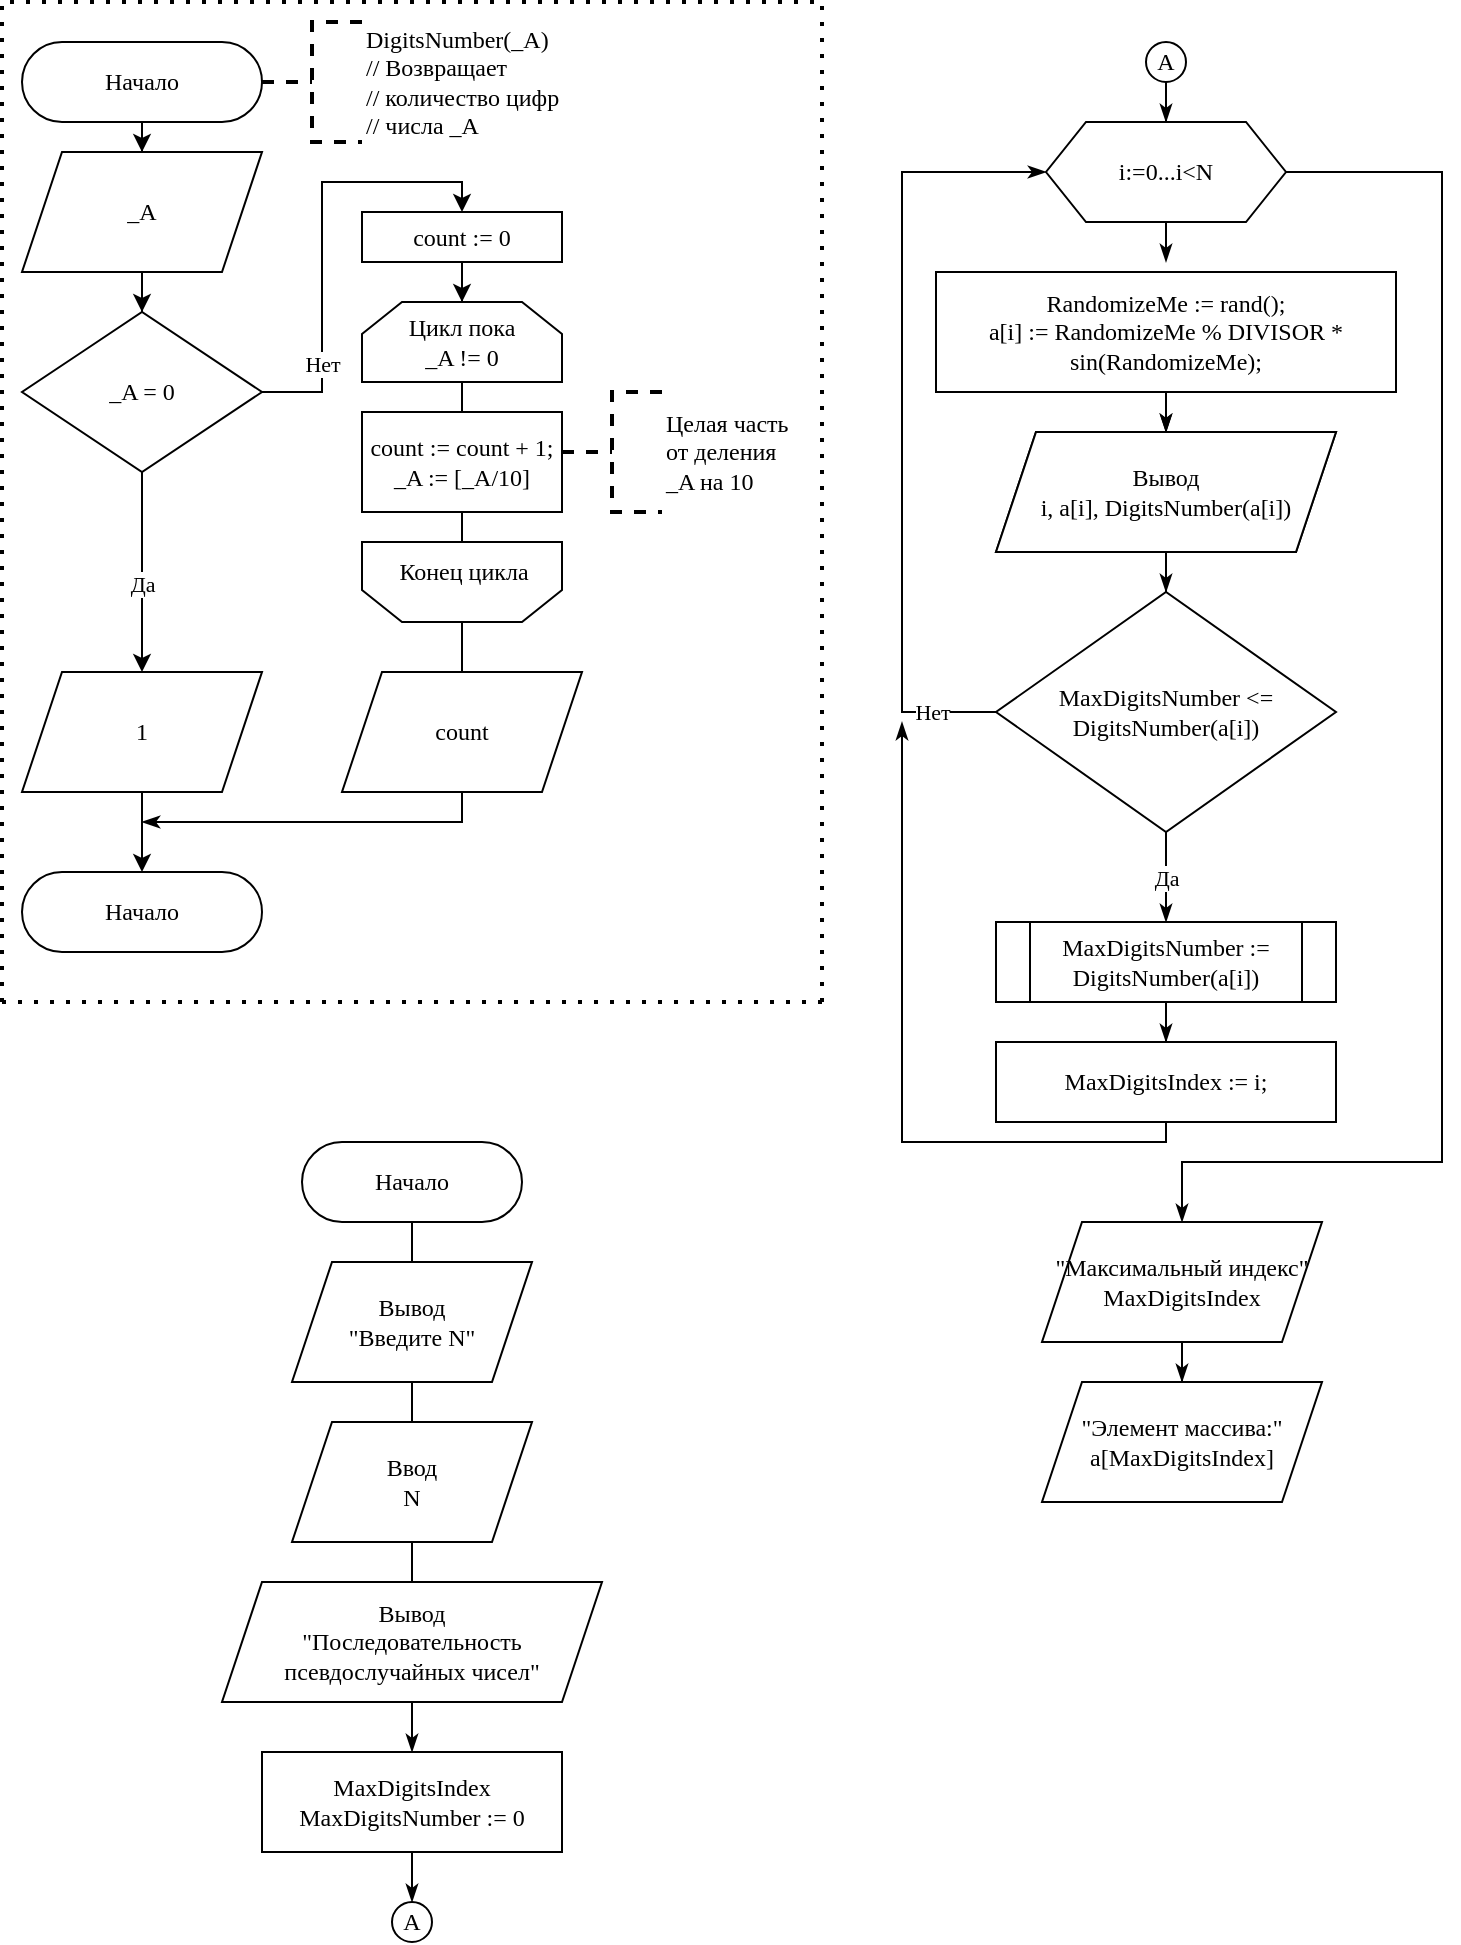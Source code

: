 <mxfile version="14.0.1" type="github">
  <diagram id="bkQqEIbe-VhgmHZrJ1t0" name="Page-1">
    <mxGraphModel dx="568" dy="401" grid="1" gridSize="10" guides="1" tooltips="1" connect="1" arrows="1" fold="1" page="1" pageScale="1" pageWidth="827" pageHeight="1169" math="0" shadow="0">
      <root>
        <mxCell id="0" />
        <mxCell id="1" parent="0" />
        <mxCell id="5rwyCiuya1J5BVVS9E9V-3" value="" style="edgeStyle=orthogonalEdgeStyle;rounded=0;orthogonalLoop=1;jettySize=auto;html=1;endArrow=none;endFill=0;fontFamily=Consolas;" parent="1" source="5rwyCiuya1J5BVVS9E9V-1" target="5rwyCiuya1J5BVVS9E9V-2" edge="1">
          <mxGeometry relative="1" as="geometry" />
        </mxCell>
        <mxCell id="5rwyCiuya1J5BVVS9E9V-1" value="&lt;div&gt;Начало&lt;/div&gt;" style="rounded=1;whiteSpace=wrap;html=1;arcSize=50;fontFamily=Consolas;" parent="1" vertex="1">
          <mxGeometry x="200" y="620" width="110" height="40" as="geometry" />
        </mxCell>
        <mxCell id="5rwyCiuya1J5BVVS9E9V-2" value="&lt;div&gt;Вывод&lt;/div&gt;&lt;div&gt;&quot;Введите N&quot;&lt;br&gt;&lt;/div&gt;" style="shape=parallelogram;perimeter=parallelogramPerimeter;whiteSpace=wrap;html=1;fixedSize=1;rounded=1;arcSize=0;fontFamily=Consolas;" parent="1" vertex="1">
          <mxGeometry x="195" y="680" width="120" height="60" as="geometry" />
        </mxCell>
        <mxCell id="Fq7ygxc2qLZX_tcr9OD_-17" value="" style="edgeStyle=orthogonalEdgeStyle;rounded=0;orthogonalLoop=1;jettySize=auto;html=1;endArrow=none;endFill=0;strokeColor=#000000;strokeWidth=1;fontFamily=Consolas;" parent="1" source="5rwyCiuya1J5BVVS9E9V-4" target="5rwyCiuya1J5BVVS9E9V-2" edge="1">
          <mxGeometry relative="1" as="geometry" />
        </mxCell>
        <mxCell id="Fq7ygxc2qLZX_tcr9OD_-19" value="" style="edgeStyle=orthogonalEdgeStyle;rounded=0;orthogonalLoop=1;jettySize=auto;html=1;endArrow=none;endFill=0;strokeColor=#000000;strokeWidth=1;fontFamily=Consolas;" parent="1" source="5rwyCiuya1J5BVVS9E9V-4" edge="1">
          <mxGeometry relative="1" as="geometry">
            <mxPoint x="255" y="840" as="targetPoint" />
          </mxGeometry>
        </mxCell>
        <mxCell id="5rwyCiuya1J5BVVS9E9V-4" value="&lt;div&gt;Ввод&lt;/div&gt;&lt;div&gt;N&lt;br&gt;&lt;/div&gt;" style="shape=parallelogram;perimeter=parallelogramPerimeter;whiteSpace=wrap;html=1;fixedSize=1;rounded=1;arcSize=0;fontFamily=Consolas;" parent="1" vertex="1">
          <mxGeometry x="195" y="760" width="120" height="60" as="geometry" />
        </mxCell>
        <mxCell id="5rwyCiuya1J5BVVS9E9V-6" style="edgeStyle=orthogonalEdgeStyle;rounded=0;orthogonalLoop=1;jettySize=auto;html=1;exitX=0.5;exitY=1;exitDx=0;exitDy=0;fontFamily=Consolas;" parent="1" source="5rwyCiuya1J5BVVS9E9V-4" target="5rwyCiuya1J5BVVS9E9V-4" edge="1">
          <mxGeometry relative="1" as="geometry" />
        </mxCell>
        <mxCell id="iHEAeSneq3tE51cVCp4O-58" style="edgeStyle=orthogonalEdgeStyle;rounded=0;orthogonalLoop=1;jettySize=auto;html=1;endArrow=classicThin;endFill=1;fontFamily=Consolas;" edge="1" parent="1" source="Fq7ygxc2qLZX_tcr9OD_-28">
          <mxGeometry relative="1" as="geometry">
            <mxPoint x="632" y="180" as="targetPoint" />
          </mxGeometry>
        </mxCell>
        <mxCell id="iHEAeSneq3tE51cVCp4O-77" style="edgeStyle=orthogonalEdgeStyle;rounded=0;orthogonalLoop=1;jettySize=auto;html=1;endArrow=classicThin;endFill=1;fontFamily=Consolas;entryX=0.5;entryY=0;entryDx=0;entryDy=0;" edge="1" parent="1" source="Fq7ygxc2qLZX_tcr9OD_-28" target="iHEAeSneq3tE51cVCp4O-83">
          <mxGeometry relative="1" as="geometry">
            <mxPoint x="640" y="650" as="targetPoint" />
            <Array as="points">
              <mxPoint x="770" y="135" />
              <mxPoint x="770" y="630" />
              <mxPoint x="640" y="630" />
            </Array>
          </mxGeometry>
        </mxCell>
        <mxCell id="Fq7ygxc2qLZX_tcr9OD_-28" value="i:=0...i&amp;lt;N" style="shape=hexagon;perimeter=hexagonPerimeter2;whiteSpace=wrap;html=1;fixedSize=1;strokeWidth=1;fontFamily=Consolas;" parent="1" vertex="1">
          <mxGeometry x="572" y="110" width="120" height="50" as="geometry" />
        </mxCell>
        <mxCell id="Fq7ygxc2qLZX_tcr9OD_-34" value="" style="edgeStyle=orthogonalEdgeStyle;rounded=0;orthogonalLoop=1;jettySize=auto;html=1;endArrow=classicThin;endFill=1;strokeColor=#000000;strokeWidth=1;fontFamily=Consolas;" parent="1" source="Fq7ygxc2qLZX_tcr9OD_-29" target="Fq7ygxc2qLZX_tcr9OD_-33" edge="1">
          <mxGeometry relative="1" as="geometry" />
        </mxCell>
        <mxCell id="Fq7ygxc2qLZX_tcr9OD_-29" value="&lt;div&gt;RandomizeMe := rand();&lt;br&gt;&lt;/div&gt;&lt;div&gt;a[i] := RandomizeMe % DIVISOR * sin(RandomizeMe);&lt;/div&gt;" style="whiteSpace=wrap;html=1;strokeWidth=1;fontFamily=Consolas;" parent="1" vertex="1">
          <mxGeometry x="517" y="185" width="230" height="60" as="geometry" />
        </mxCell>
        <mxCell id="Fq7ygxc2qLZX_tcr9OD_-35" value="Нет" style="edgeStyle=orthogonalEdgeStyle;rounded=0;orthogonalLoop=1;jettySize=auto;html=1;endArrow=classicThin;endFill=1;strokeWidth=1;fontFamily=Consolas;exitX=0;exitY=0.5;exitDx=0;exitDy=0;" parent="1" source="iHEAeSneq3tE51cVCp4O-63" edge="1">
          <mxGeometry x="-0.832" relative="1" as="geometry">
            <mxPoint x="572" y="135" as="targetPoint" />
            <Array as="points">
              <mxPoint x="500" y="405" />
              <mxPoint x="500" y="135" />
            </Array>
            <mxPoint x="497" y="505" as="sourcePoint" />
            <mxPoint as="offset" />
          </mxGeometry>
        </mxCell>
        <mxCell id="Fq7ygxc2qLZX_tcr9OD_-33" value="&lt;div&gt;Вывод&lt;/div&gt;&lt;div&gt;i, a[i], DigitsNumber(a[i])&lt;/div&gt;" style="shape=parallelogram;perimeter=parallelogramPerimeter;whiteSpace=wrap;html=1;fixedSize=1;strokeWidth=1;fontFamily=Consolas;" parent="1" vertex="1">
          <mxGeometry x="547" y="265" width="170" height="60" as="geometry" />
        </mxCell>
        <mxCell id="iHEAeSneq3tE51cVCp4O-62" style="edgeStyle=orthogonalEdgeStyle;rounded=0;orthogonalLoop=1;jettySize=auto;html=1;entryX=0.5;entryY=0;entryDx=0;entryDy=0;endArrow=classicThin;endFill=1;fontFamily=Consolas;" edge="1" parent="1" source="Fq7ygxc2qLZX_tcr9OD_-36" target="iHEAeSneq3tE51cVCp4O-61">
          <mxGeometry relative="1" as="geometry" />
        </mxCell>
        <mxCell id="Fq7ygxc2qLZX_tcr9OD_-36" value="&lt;div&gt;Вывод&lt;/div&gt;&lt;div&gt;&quot;Последовательность&lt;/div&gt;&lt;div&gt;псевдослучайных чисел&quot;&lt;br&gt;&lt;/div&gt;" style="shape=parallelogram;perimeter=parallelogramPerimeter;whiteSpace=wrap;html=1;fixedSize=1;rounded=1;arcSize=0;fontFamily=Consolas;" parent="1" vertex="1">
          <mxGeometry x="160" y="840" width="190" height="60" as="geometry" />
        </mxCell>
        <mxCell id="iHEAeSneq3tE51cVCp4O-12" value="" style="edgeStyle=orthogonalEdgeStyle;rounded=0;orthogonalLoop=1;jettySize=auto;html=1;endArrow=classic;endFill=1;fontFamily=Consolas;" edge="1" parent="1" source="fqr5YVxQ2FodwoZgZFr7-1" target="iHEAeSneq3tE51cVCp4O-11">
          <mxGeometry relative="1" as="geometry" />
        </mxCell>
        <mxCell id="fqr5YVxQ2FodwoZgZFr7-1" value="&lt;div&gt;Начало&lt;/div&gt;" style="rounded=1;whiteSpace=wrap;html=1;arcSize=50;fontFamily=Consolas;" parent="1" vertex="1">
          <mxGeometry x="60" y="70" width="120" height="40" as="geometry" />
        </mxCell>
        <mxCell id="iHEAeSneq3tE51cVCp4O-1" value="&lt;div&gt;DigitsNumber(_A)&lt;/div&gt;&lt;div&gt;// Возвращает&lt;/div&gt;&lt;div&gt;// количество цифр&lt;/div&gt;&lt;div&gt;// числа _A&lt;br&gt;&lt;/div&gt;" style="strokeWidth=2;html=1;shape=mxgraph.flowchart.annotation_2;align=left;labelPosition=right;pointerEvents=1;fontFamily=Consolas;dashed=1;" vertex="1" parent="1">
          <mxGeometry x="180" y="60" width="50" height="60" as="geometry" />
        </mxCell>
        <mxCell id="iHEAeSneq3tE51cVCp4O-5" value="Да" style="edgeStyle=orthogonalEdgeStyle;rounded=0;orthogonalLoop=1;jettySize=auto;html=1;endArrow=classic;endFill=1;fontFamily=Consolas;" edge="1" parent="1" source="iHEAeSneq3tE51cVCp4O-2" target="iHEAeSneq3tE51cVCp4O-4">
          <mxGeometry x="0.111" relative="1" as="geometry">
            <mxPoint as="offset" />
          </mxGeometry>
        </mxCell>
        <mxCell id="iHEAeSneq3tE51cVCp4O-9" value="Нет" style="edgeStyle=orthogonalEdgeStyle;rounded=0;orthogonalLoop=1;jettySize=auto;html=1;endArrow=classic;endFill=1;fontFamily=Consolas;entryX=0.5;entryY=0;entryDx=0;entryDy=0;" edge="1" parent="1" source="iHEAeSneq3tE51cVCp4O-2" target="iHEAeSneq3tE51cVCp4O-16">
          <mxGeometry x="-0.599" relative="1" as="geometry">
            <mxPoint x="280" y="150" as="targetPoint" />
            <Array as="points">
              <mxPoint x="210" y="245" />
              <mxPoint x="210" y="140" />
              <mxPoint x="280" y="140" />
            </Array>
            <mxPoint as="offset" />
          </mxGeometry>
        </mxCell>
        <mxCell id="iHEAeSneq3tE51cVCp4O-2" value="_A = 0" style="rhombus;whiteSpace=wrap;html=1;rounded=1;fontFamily=Consolas;arcSize=0;" vertex="1" parent="1">
          <mxGeometry x="60" y="205" width="120" height="80" as="geometry" />
        </mxCell>
        <mxCell id="iHEAeSneq3tE51cVCp4O-7" value="" style="edgeStyle=orthogonalEdgeStyle;rounded=0;orthogonalLoop=1;jettySize=auto;html=1;endArrow=classic;endFill=1;fontFamily=Consolas;" edge="1" parent="1" source="iHEAeSneq3tE51cVCp4O-4" target="iHEAeSneq3tE51cVCp4O-6">
          <mxGeometry relative="1" as="geometry" />
        </mxCell>
        <mxCell id="iHEAeSneq3tE51cVCp4O-4" value="1" style="shape=parallelogram;perimeter=parallelogramPerimeter;whiteSpace=wrap;html=1;fixedSize=1;rounded=1;fontFamily=Consolas;arcSize=0;" vertex="1" parent="1">
          <mxGeometry x="60" y="385" width="120" height="60" as="geometry" />
        </mxCell>
        <mxCell id="iHEAeSneq3tE51cVCp4O-6" value="&lt;div&gt;Начало&lt;/div&gt;" style="rounded=1;whiteSpace=wrap;html=1;arcSize=50;fontFamily=Consolas;" vertex="1" parent="1">
          <mxGeometry x="60" y="485" width="120" height="40" as="geometry" />
        </mxCell>
        <mxCell id="iHEAeSneq3tE51cVCp4O-13" value="" style="edgeStyle=orthogonalEdgeStyle;rounded=0;orthogonalLoop=1;jettySize=auto;html=1;endArrow=classic;endFill=1;fontFamily=Consolas;" edge="1" parent="1" source="iHEAeSneq3tE51cVCp4O-11" target="iHEAeSneq3tE51cVCp4O-2">
          <mxGeometry relative="1" as="geometry" />
        </mxCell>
        <mxCell id="iHEAeSneq3tE51cVCp4O-11" value="_A" style="shape=parallelogram;perimeter=parallelogramPerimeter;whiteSpace=wrap;html=1;fixedSize=1;rounded=1;fontFamily=Consolas;arcSize=0;" vertex="1" parent="1">
          <mxGeometry x="60" y="125" width="120" height="60" as="geometry" />
        </mxCell>
        <mxCell id="iHEAeSneq3tE51cVCp4O-25" value="" style="edgeStyle=orthogonalEdgeStyle;rounded=0;orthogonalLoop=1;jettySize=auto;html=1;endArrow=none;endFill=0;fontFamily=Consolas;entryX=0.5;entryY=0;entryDx=0;entryDy=0;" edge="1" parent="1" source="iHEAeSneq3tE51cVCp4O-15" target="iHEAeSneq3tE51cVCp4O-20">
          <mxGeometry relative="1" as="geometry" />
        </mxCell>
        <mxCell id="iHEAeSneq3tE51cVCp4O-15" value="&lt;div&gt;Цикл пока&lt;/div&gt;&lt;div&gt;_A != 0&lt;/div&gt;" style="shape=loopLimit;whiteSpace=wrap;html=1;rounded=1;fontFamily=Consolas;arcSize=0;" vertex="1" parent="1">
          <mxGeometry x="230" y="200" width="100" height="40" as="geometry" />
        </mxCell>
        <mxCell id="iHEAeSneq3tE51cVCp4O-17" value="" style="edgeStyle=orthogonalEdgeStyle;rounded=0;orthogonalLoop=1;jettySize=auto;html=1;endArrow=classic;endFill=1;fontFamily=Consolas;" edge="1" parent="1" source="iHEAeSneq3tE51cVCp4O-16" target="iHEAeSneq3tE51cVCp4O-15">
          <mxGeometry relative="1" as="geometry" />
        </mxCell>
        <mxCell id="iHEAeSneq3tE51cVCp4O-16" value="count := 0" style="whiteSpace=wrap;html=1;rounded=1;arcSize=0;fontFamily=Consolas;" vertex="1" parent="1">
          <mxGeometry x="230" y="155" width="100" height="25" as="geometry" />
        </mxCell>
        <mxCell id="iHEAeSneq3tE51cVCp4O-26" style="edgeStyle=orthogonalEdgeStyle;rounded=0;orthogonalLoop=1;jettySize=auto;html=1;entryX=0.5;entryY=1;entryDx=0;entryDy=0;endArrow=none;endFill=0;fontFamily=Consolas;" edge="1" parent="1" source="iHEAeSneq3tE51cVCp4O-20" target="iHEAeSneq3tE51cVCp4O-24">
          <mxGeometry relative="1" as="geometry" />
        </mxCell>
        <mxCell id="iHEAeSneq3tE51cVCp4O-20" value="&lt;div&gt;count := count + 1;&lt;br&gt;&lt;/div&gt;&lt;div&gt;_A := [_A/10]&lt;br&gt;&lt;/div&gt;" style="whiteSpace=wrap;html=1;rounded=1;arcSize=0;fontFamily=Consolas;" vertex="1" parent="1">
          <mxGeometry x="230" y="255" width="100" height="50" as="geometry" />
        </mxCell>
        <mxCell id="iHEAeSneq3tE51cVCp4O-21" value="&lt;div&gt;Целая часть&lt;/div&gt;&lt;div&gt;от деления&lt;/div&gt;&lt;div&gt;_A на 10&lt;br&gt;&lt;/div&gt;" style="strokeWidth=2;html=1;shape=mxgraph.flowchart.annotation_2;align=left;labelPosition=right;pointerEvents=1;fontFamily=Consolas;dashed=1;" vertex="1" parent="1">
          <mxGeometry x="330" y="245" width="50" height="60" as="geometry" />
        </mxCell>
        <mxCell id="iHEAeSneq3tE51cVCp4O-28" value="" style="edgeStyle=orthogonalEdgeStyle;rounded=0;orthogonalLoop=1;jettySize=auto;html=1;endArrow=none;endFill=0;fontFamily=Consolas;" edge="1" parent="1" source="iHEAeSneq3tE51cVCp4O-24" target="iHEAeSneq3tE51cVCp4O-27">
          <mxGeometry relative="1" as="geometry" />
        </mxCell>
        <mxCell id="iHEAeSneq3tE51cVCp4O-24" value="&lt;div&gt;Конец цикла&lt;/div&gt;" style="shape=loopLimit;html=1;rounded=0;fontFamily=Consolas;arcSize=0;rotation=0;editable=1;movableLabel=1;comic=0;direction=west;flipH=0;flipV=0;verticalAlign=top;horizontal=1;whiteSpace=wrap;dropTarget=0;sketch=0;noLabel=0;overflow=visible;align=center;" vertex="1" parent="1">
          <mxGeometry x="230" y="320" width="100" height="40" as="geometry">
            <mxPoint x="1.0" y="1" as="offset" />
          </mxGeometry>
        </mxCell>
        <mxCell id="iHEAeSneq3tE51cVCp4O-29" style="edgeStyle=orthogonalEdgeStyle;rounded=0;orthogonalLoop=1;jettySize=auto;html=1;endArrow=classicThin;endFill=1;fontFamily=Consolas;" edge="1" parent="1" source="iHEAeSneq3tE51cVCp4O-27">
          <mxGeometry relative="1" as="geometry">
            <mxPoint x="120" y="460" as="targetPoint" />
            <Array as="points">
              <mxPoint x="280" y="460" />
            </Array>
          </mxGeometry>
        </mxCell>
        <mxCell id="iHEAeSneq3tE51cVCp4O-27" value="count" style="shape=parallelogram;perimeter=parallelogramPerimeter;whiteSpace=wrap;html=1;fixedSize=1;rounded=1;fontFamily=Consolas;arcSize=0;" vertex="1" parent="1">
          <mxGeometry x="220" y="385" width="120" height="60" as="geometry" />
        </mxCell>
        <mxCell id="iHEAeSneq3tE51cVCp4O-35" value="" style="edgeStyle=orthogonalEdgeStyle;rounded=0;orthogonalLoop=1;jettySize=auto;html=1;endArrow=classicThin;endFill=1;strokeColor=#000000;strokeWidth=1;fontFamily=Consolas;" edge="1" source="iHEAeSneq3tE51cVCp4O-36" target="iHEAeSneq3tE51cVCp4O-37" parent="1">
          <mxGeometry relative="1" as="geometry" />
        </mxCell>
        <mxCell id="iHEAeSneq3tE51cVCp4O-36" value="&lt;div&gt;RandomizeMe := rand();&lt;br&gt;&lt;/div&gt;&lt;div&gt;a[i] := RandomizeMe % DIVISOR * sin(RandomizeMe);&lt;/div&gt;" style="whiteSpace=wrap;html=1;strokeWidth=1;fontFamily=Consolas;" vertex="1" parent="1">
          <mxGeometry x="517" y="185" width="230" height="60" as="geometry" />
        </mxCell>
        <mxCell id="iHEAeSneq3tE51cVCp4O-64" value="" style="edgeStyle=orthogonalEdgeStyle;rounded=0;orthogonalLoop=1;jettySize=auto;html=1;endArrow=classicThin;endFill=1;fontFamily=Consolas;" edge="1" parent="1" source="iHEAeSneq3tE51cVCp4O-37" target="iHEAeSneq3tE51cVCp4O-63">
          <mxGeometry relative="1" as="geometry" />
        </mxCell>
        <mxCell id="iHEAeSneq3tE51cVCp4O-37" value="&lt;div&gt;Вывод&lt;/div&gt;&lt;div&gt;i, a[i], DigitsNumber(a[i])&lt;/div&gt;" style="shape=parallelogram;perimeter=parallelogramPerimeter;whiteSpace=wrap;html=1;fixedSize=1;strokeWidth=1;fontFamily=Consolas;" vertex="1" parent="1">
          <mxGeometry x="547" y="265" width="170" height="60" as="geometry" />
        </mxCell>
        <mxCell id="iHEAeSneq3tE51cVCp4O-79" value="" style="edgeStyle=orthogonalEdgeStyle;rounded=0;orthogonalLoop=1;jettySize=auto;html=1;endArrow=classicThin;endFill=1;fontFamily=Consolas;" edge="1" parent="1" source="iHEAeSneq3tE51cVCp4O-61" target="iHEAeSneq3tE51cVCp4O-78">
          <mxGeometry relative="1" as="geometry" />
        </mxCell>
        <mxCell id="iHEAeSneq3tE51cVCp4O-61" value="&lt;div&gt;MaxDigitsIndex&lt;/div&gt;&lt;div&gt;MaxDigitsNumber := 0&lt;br&gt;&lt;/div&gt;" style="whiteSpace=wrap;html=1;rounded=1;arcSize=0;fontFamily=Consolas;" vertex="1" parent="1">
          <mxGeometry x="180" y="925" width="150" height="50" as="geometry" />
        </mxCell>
        <mxCell id="iHEAeSneq3tE51cVCp4O-67" value="Да" style="edgeStyle=orthogonalEdgeStyle;rounded=0;orthogonalLoop=1;jettySize=auto;html=1;endArrow=classicThin;endFill=1;fontFamily=Consolas;" edge="1" parent="1" source="iHEAeSneq3tE51cVCp4O-63" target="iHEAeSneq3tE51cVCp4O-66">
          <mxGeometry relative="1" as="geometry" />
        </mxCell>
        <mxCell id="iHEAeSneq3tE51cVCp4O-63" value="MaxDigitsNumber &amp;lt;= DigitsNumber(a[i])" style="rhombus;whiteSpace=wrap;html=1;rounded=1;fontFamily=Consolas;arcSize=0;" vertex="1" parent="1">
          <mxGeometry x="547" y="345" width="170" height="120" as="geometry" />
        </mxCell>
        <mxCell id="iHEAeSneq3tE51cVCp4O-69" value="" style="edgeStyle=orthogonalEdgeStyle;rounded=0;orthogonalLoop=1;jettySize=auto;html=1;endArrow=classicThin;endFill=1;fontFamily=Consolas;" edge="1" parent="1" source="iHEAeSneq3tE51cVCp4O-66" target="iHEAeSneq3tE51cVCp4O-68">
          <mxGeometry relative="1" as="geometry" />
        </mxCell>
        <mxCell id="iHEAeSneq3tE51cVCp4O-66" value="MaxDigitsNumber := DigitsNumber(a[i])" style="shape=process;whiteSpace=wrap;html=1;backgroundOutline=1;rounded=1;fontFamily=Consolas;arcSize=0;" vertex="1" parent="1">
          <mxGeometry x="547" y="510" width="170" height="40" as="geometry" />
        </mxCell>
        <mxCell id="iHEAeSneq3tE51cVCp4O-72" style="edgeStyle=orthogonalEdgeStyle;rounded=0;orthogonalLoop=1;jettySize=auto;html=1;endArrow=classicThin;endFill=1;fontFamily=Consolas;exitX=0.5;exitY=1;exitDx=0;exitDy=0;" edge="1" parent="1" source="iHEAeSneq3tE51cVCp4O-68">
          <mxGeometry relative="1" as="geometry">
            <mxPoint x="500" y="410" as="targetPoint" />
            <mxPoint x="632.01" y="606" as="sourcePoint" />
            <Array as="points">
              <mxPoint x="632" y="620" />
              <mxPoint x="500" y="620" />
            </Array>
          </mxGeometry>
        </mxCell>
        <mxCell id="iHEAeSneq3tE51cVCp4O-68" value="MaxDigitsIndex := i;" style="whiteSpace=wrap;html=1;rounded=1;fontFamily=Consolas;arcSize=0;" vertex="1" parent="1">
          <mxGeometry x="547" y="570" width="170" height="40" as="geometry" />
        </mxCell>
        <mxCell id="iHEAeSneq3tE51cVCp4O-74" value="" style="endArrow=none;dashed=1;html=1;dashPattern=1 3;strokeWidth=2;fontFamily=Consolas;rounded=0;" edge="1" parent="1">
          <mxGeometry width="50" height="50" relative="1" as="geometry">
            <mxPoint x="50" y="550" as="sourcePoint" />
            <mxPoint x="460" y="50" as="targetPoint" />
            <Array as="points">
              <mxPoint x="50" y="50" />
            </Array>
          </mxGeometry>
        </mxCell>
        <mxCell id="iHEAeSneq3tE51cVCp4O-75" value="" style="endArrow=none;dashed=1;html=1;dashPattern=1 3;strokeWidth=2;fontFamily=Consolas;" edge="1" parent="1">
          <mxGeometry width="50" height="50" relative="1" as="geometry">
            <mxPoint x="50" y="550" as="sourcePoint" />
            <mxPoint x="460" y="550" as="targetPoint" />
          </mxGeometry>
        </mxCell>
        <mxCell id="iHEAeSneq3tE51cVCp4O-76" value="" style="endArrow=none;dashed=1;html=1;dashPattern=1 3;strokeWidth=2;fontFamily=Consolas;" edge="1" parent="1">
          <mxGeometry width="50" height="50" relative="1" as="geometry">
            <mxPoint x="460" y="550" as="sourcePoint" />
            <mxPoint x="460" y="50" as="targetPoint" />
          </mxGeometry>
        </mxCell>
        <mxCell id="iHEAeSneq3tE51cVCp4O-78" value="A" style="ellipse;whiteSpace=wrap;html=1;rounded=1;fontFamily=Consolas;arcSize=0;" vertex="1" parent="1">
          <mxGeometry x="245" y="1000" width="20" height="20" as="geometry" />
        </mxCell>
        <mxCell id="iHEAeSneq3tE51cVCp4O-82" style="edgeStyle=orthogonalEdgeStyle;rounded=0;orthogonalLoop=1;jettySize=auto;html=1;entryX=0.5;entryY=0;entryDx=0;entryDy=0;endArrow=classicThin;endFill=1;fontFamily=Consolas;" edge="1" parent="1" source="iHEAeSneq3tE51cVCp4O-80" target="Fq7ygxc2qLZX_tcr9OD_-28">
          <mxGeometry relative="1" as="geometry" />
        </mxCell>
        <mxCell id="iHEAeSneq3tE51cVCp4O-80" value="A" style="ellipse;whiteSpace=wrap;html=1;rounded=1;fontFamily=Consolas;arcSize=0;" vertex="1" parent="1">
          <mxGeometry x="622" y="70" width="20" height="20" as="geometry" />
        </mxCell>
        <mxCell id="iHEAeSneq3tE51cVCp4O-85" value="" style="edgeStyle=orthogonalEdgeStyle;rounded=0;orthogonalLoop=1;jettySize=auto;html=1;endArrow=classicThin;endFill=1;fontFamily=Consolas;" edge="1" parent="1" source="iHEAeSneq3tE51cVCp4O-83" target="iHEAeSneq3tE51cVCp4O-84">
          <mxGeometry relative="1" as="geometry" />
        </mxCell>
        <mxCell id="iHEAeSneq3tE51cVCp4O-83" value="&lt;div&gt;&quot;Максимальный индекс&quot;&lt;/div&gt;&lt;div&gt;MaxDigitsIndex&lt;/div&gt;" style="shape=parallelogram;perimeter=parallelogramPerimeter;whiteSpace=wrap;html=1;fixedSize=1;rounded=1;fontFamily=Consolas;arcSize=0;" vertex="1" parent="1">
          <mxGeometry x="570" y="660" width="140" height="60" as="geometry" />
        </mxCell>
        <mxCell id="iHEAeSneq3tE51cVCp4O-84" value="&lt;div&gt;&quot;Элемент массива:&quot;&lt;/div&gt;&lt;div&gt;a[MaxDigitsIndex]&lt;/div&gt;" style="shape=parallelogram;perimeter=parallelogramPerimeter;whiteSpace=wrap;html=1;fixedSize=1;rounded=1;fontFamily=Consolas;arcSize=0;" vertex="1" parent="1">
          <mxGeometry x="570" y="740" width="140" height="60" as="geometry" />
        </mxCell>
      </root>
    </mxGraphModel>
  </diagram>
</mxfile>

